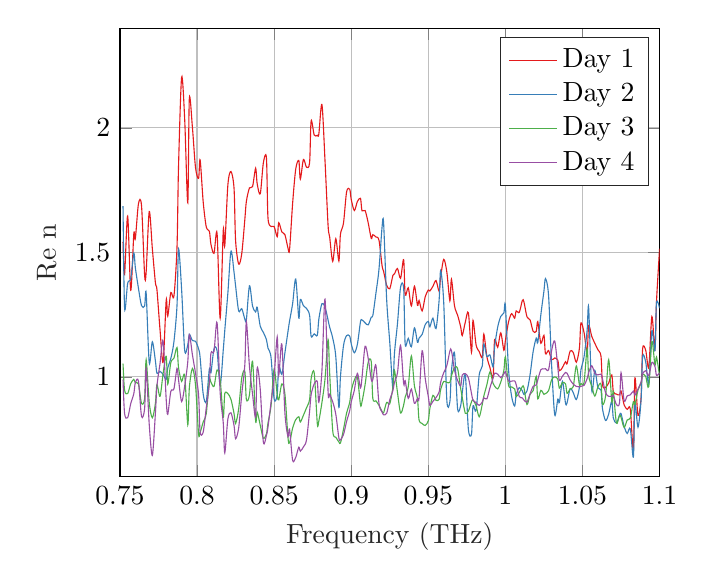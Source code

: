 % This file was created by matlab2tikz.
%
%The latest updates can be retrieved from
%  http://www.mathworks.com/matlabcentral/fileexchange/22022-matlab2tikz-matlab2tikz
%where you can also make suggestions and rate matlab2tikz.
%
\definecolor{mycolor1}{rgb}{0.894,0.102,0.11}%
\definecolor{mycolor2}{rgb}{0.216,0.494,0.722}%
\definecolor{mycolor3}{rgb}{0.302,0.686,0.29}%
\definecolor{mycolor4}{rgb}{0.596,0.306,0.639}%
\definecolor{mycolor5}{rgb}{1.0,0.498,0.0}%
\definecolor{mycolor6}{rgb}{1.0,1.0,0.2}%
\definecolor{mycolor7}{rgb}{0.651,0.337,0.157}%
\definecolor{mycolor8}{rgb}{0.969,0.506,0.749}%
%
\begin{tikzpicture}

\begin{axis}[%
xmin=0.75,
xmax=1.1,
xlabel style={font=\color{white!15!black}},
xlabel={Frequency (THz)},
ymin=0.6,
ymax=2.4,
ylabel style={font=\color{white!15!black}},
ylabel={Re n},
axis background/.style={fill=white},
xmajorgrids,
ymajorgrids,
legend style={legend cell align=left, align=left, draw=white!15!black}
]
\addplot [smooth, color=mycolor1]
  table[row sep=crcr]{%
0.752	1.542\\
0.753	1.412\\
0.755	1.646\\
0.757	1.348\\
0.759	1.575\\
0.76	1.556\\
0.762	1.695\\
0.764	1.687\\
0.766	1.409\\
0.767	1.421\\
0.769	1.664\\
0.771	1.516\\
0.773	1.378\\
0.774	1.35\\
0.776	1.189\\
0.778	1.059\\
0.78	1.308\\
0.781	1.244\\
0.783	1.339\\
0.785	1.324\\
0.787	1.52\\
0.788	1.846\\
0.79	2.203\\
0.792	2.033\\
0.794	1.699\\
0.795	2.117\\
0.797	2.002\\
0.799	1.841\\
0.801	1.797\\
0.802	1.872\\
0.804	1.702\\
0.806	1.602\\
0.808	1.585\\
0.809	1.533\\
0.811	1.496\\
0.813	1.576\\
0.815	1.236\\
0.817	1.588\\
0.818	1.527\\
0.82	1.771\\
0.822	1.825\\
0.824	1.757\\
0.825	1.548\\
0.827	1.453\\
0.829	1.495\\
0.831	1.632\\
0.832	1.705\\
0.834	1.759\\
0.836	1.764\\
0.838	1.838\\
0.839	1.776\\
0.841	1.735\\
0.843	1.859\\
0.845	1.88\\
0.846	1.64\\
0.848	1.604\\
0.85	1.604\\
0.852	1.563\\
0.853	1.619\\
0.855	1.582\\
0.857	1.571\\
0.859	1.517\\
0.86	1.511\\
0.862	1.697\\
0.864	1.834\\
0.866	1.869\\
0.867	1.794\\
0.869	1.873\\
0.871	1.842\\
0.873	1.86\\
0.874	2.028\\
0.876	1.971\\
0.878	1.97\\
0.879	1.975\\
0.881	2.094\\
0.883	1.868\\
0.885	1.607\\
0.886	1.563\\
0.888	1.464\\
0.89	1.555\\
0.892	1.465\\
0.893	1.572\\
0.895	1.618\\
0.897	1.743\\
0.899	1.754\\
0.9	1.713\\
0.902	1.668\\
0.904	1.704\\
0.906	1.717\\
0.907	1.667\\
0.909	1.668\\
0.911	1.619\\
0.913	1.556\\
0.914	1.571\\
0.916	1.562\\
0.918	1.549\\
0.92	1.447\\
0.921	1.424\\
0.923	1.368\\
0.925	1.354\\
0.927	1.407\\
0.928	1.413\\
0.93	1.435\\
0.932	1.396\\
0.934	1.471\\
0.935	1.329\\
0.937	1.358\\
0.939	1.285\\
0.941	1.364\\
0.943	1.287\\
0.944	1.307\\
0.946	1.265\\
0.948	1.322\\
0.95	1.349\\
0.951	1.345\\
0.953	1.364\\
0.955	1.387\\
0.957	1.344\\
0.958	1.4\\
0.96	1.472\\
0.962	1.422\\
0.964	1.305\\
0.965	1.392\\
0.967	1.285\\
0.969	1.248\\
0.971	1.201\\
0.972	1.166\\
0.974	1.22\\
0.976	1.257\\
0.978	1.099\\
0.979	1.227\\
0.981	1.128\\
0.983	1.102\\
0.985	1.079\\
0.986	1.172\\
0.988	1.081\\
0.99	1.037\\
0.992	0.997\\
0.993	1.15\\
0.995	1.119\\
0.997	1.177\\
0.999	1.107\\
1.0	1.146\\
1.002	1.22\\
1.004	1.254\\
1.006	1.236\\
1.007	1.265\\
1.009	1.259\\
1.011	1.307\\
1.012	1.302\\
1.014	1.241\\
1.016	1.229\\
1.018	1.183\\
1.02	1.183\\
1.021	1.222\\
1.023	1.135\\
1.025	1.167\\
1.026	1.093\\
1.028	1.106\\
1.03	1.069\\
1.032	1.076\\
1.034	1.067\\
1.035	1.025\\
1.037	1.038\\
1.039	1.061\\
1.04	1.053\\
1.042	1.104\\
1.044	1.098\\
1.046	1.059\\
1.048	1.115\\
1.049	1.217\\
1.051	1.178\\
1.053	1.098\\
1.054	1.206\\
1.056	1.163\\
1.058	1.135\\
1.06	1.109\\
1.062	1.083\\
1.063	0.967\\
1.065	0.958\\
1.067	0.976\\
1.069	1.008\\
1.07	0.941\\
1.072	0.931\\
1.074	0.928\\
1.075	0.944\\
1.077	0.888\\
1.079	0.87\\
1.081	0.871\\
1.083	0.704\\
1.084	0.996\\
1.086	0.845\\
1.088	0.917\\
1.089	1.113\\
1.091	1.107\\
1.093	1.039\\
1.095	1.242\\
1.097	1.114\\
1.098	1.302\\
1.1	1.515\\
};
\addlegendentry{Day 1}

\addplot [smooth, color=mycolor2]
  table[row sep=crcr]{%
0.752	1.686\\
0.753	1.277\\
0.755	1.376\\
0.757	1.395\\
0.759	1.497\\
0.76	1.438\\
0.762	1.356\\
0.764	1.286\\
0.766	1.285\\
0.767	1.337\\
0.769	1.057\\
0.771	1.141\\
0.773	1.064\\
0.774	1.015\\
0.776	1.022\\
0.778	1.01\\
0.78	0.99\\
0.781	1.036\\
0.783	1.074\\
0.785	1.141\\
0.787	1.286\\
0.788	1.515\\
0.79	1.351\\
0.792	1.106\\
0.794	1.129\\
0.795	1.171\\
0.797	1.146\\
0.799	1.143\\
0.801	1.113\\
0.802	1.078\\
0.804	0.931\\
0.806	0.902\\
0.808	1.033\\
0.809	1.016\\
0.811	1.113\\
0.813	1.104\\
0.815	0.966\\
0.817	1.108\\
0.818	1.187\\
0.82	1.337\\
0.822	1.505\\
0.824	1.42\\
0.825	1.366\\
0.827	1.265\\
0.829	1.274\\
0.831	1.232\\
0.832	1.229\\
0.834	1.366\\
0.836	1.285\\
0.838	1.261\\
0.839	1.28\\
0.841	1.204\\
0.843	1.179\\
0.845	1.15\\
0.846	1.116\\
0.848	1.078\\
0.85	0.911\\
0.852	0.93\\
0.853	1.045\\
0.855	1.01\\
0.857	1.097\\
0.859	1.183\\
0.86	1.224\\
0.862	1.294\\
0.864	1.393\\
0.866	1.236\\
0.867	1.311\\
0.869	1.286\\
0.871	1.275\\
0.873	1.248\\
0.874	1.163\\
0.876	1.173\\
0.878	1.167\\
0.879	1.232\\
0.881	1.294\\
0.883	1.281\\
0.885	1.228\\
0.886	1.2\\
0.888	1.156\\
0.89	1.081\\
0.892	0.877\\
0.893	0.999\\
0.895	1.126\\
0.897	1.166\\
0.899	1.164\\
0.9	1.133\\
0.902	1.097\\
0.904	1.131\\
0.906	1.221\\
0.907	1.229\\
0.909	1.217\\
0.911	1.209\\
0.913	1.24\\
0.914	1.246\\
0.916	1.335\\
0.918	1.432\\
0.92	1.601\\
0.921	1.618\\
0.923	1.309\\
0.925	1.139\\
0.927	0.955\\
0.928	1.091\\
0.93	1.214\\
0.932	1.36\\
0.934	1.356\\
0.935	1.131\\
0.937	1.155\\
0.939	1.121\\
0.941	1.197\\
0.943	1.139\\
0.944	1.156\\
0.946	1.171\\
0.948	1.21\\
0.95	1.223\\
0.951	1.201\\
0.953	1.236\\
0.955	1.194\\
0.957	1.307\\
0.958	1.427\\
0.96	1.298\\
0.962	0.908\\
0.964	0.901\\
0.965	1.023\\
0.967	1.095\\
0.969	0.872\\
0.971	0.885\\
0.972	0.936\\
0.974	1.007\\
0.976	0.789\\
0.978	0.77\\
0.979	0.884\\
0.981	0.865\\
0.983	1.008\\
0.985	1.044\\
0.986	1.132\\
0.988	1.082\\
0.99	1.088\\
0.992	1.04\\
0.993	1.12\\
0.995	1.2\\
0.997	1.243\\
0.999	1.257\\
1.0	1.286\\
1.002	1.033\\
1.004	0.923\\
1.006	0.883\\
1.007	0.929\\
1.009	0.957\\
1.011	0.944\\
1.012	0.93\\
1.014	0.944\\
1.016	1.009\\
1.018	1.102\\
1.02	1.156\\
1.021	1.138\\
1.023	1.25\\
1.025	1.345\\
1.026	1.395\\
1.028	1.327\\
1.03	1.044\\
1.032	0.848\\
1.034	0.911\\
1.035	0.897\\
1.037	0.982\\
1.039	0.894\\
1.04	0.896\\
1.042	0.953\\
1.044	0.937\\
1.046	0.909\\
1.048	0.958\\
1.049	1.029\\
1.051	1.08\\
1.053	1.187\\
1.054	1.278\\
1.056	0.946\\
1.058	1.026\\
1.06	0.957\\
1.062	0.947\\
1.063	0.871\\
1.065	0.825\\
1.067	0.851\\
1.069	0.903\\
1.07	0.835\\
1.072	0.815\\
1.074	0.846\\
1.075	0.853\\
1.077	0.801\\
1.079	0.773\\
1.081	0.792\\
1.083	0.678\\
1.084	0.895\\
1.086	0.798\\
1.088	0.908\\
1.089	1.082\\
1.091	1.06\\
1.093	0.973\\
1.095	1.185\\
1.097	1.105\\
1.098	1.298\\
1.1	1.276\\
};
\addlegendentry{Day 2}

\addplot [smooth, color=mycolor3]
  table[row sep=crcr]{%
0.752	1.053\\
0.753	0.947\\
0.755	0.933\\
0.757	0.973\\
0.759	0.99\\
0.76	0.976\\
0.762	0.972\\
0.764	0.894\\
0.766	0.914\\
0.767	1.069\\
0.769	0.897\\
0.771	0.836\\
0.773	0.894\\
0.774	0.969\\
0.776	0.922\\
0.778	1.014\\
0.78	1.083\\
0.781	0.971\\
0.783	1.058\\
0.785	1.075\\
0.787	1.118\\
0.788	1.037\\
0.79	0.982\\
0.792	1.005\\
0.794	0.808\\
0.795	0.956\\
0.797	1.034\\
0.799	0.968\\
0.801	0.772\\
0.802	0.777\\
0.804	0.819\\
0.806	0.854\\
0.808	0.988\\
0.809	0.979\\
0.811	0.962\\
0.813	1.028\\
0.815	0.989\\
0.817	0.838\\
0.818	0.933\\
0.82	0.933\\
0.822	0.91\\
0.824	0.853\\
0.825	0.813\\
0.827	0.872\\
0.829	0.996\\
0.831	1.023\\
0.832	0.909\\
0.834	0.928\\
0.836	1.063\\
0.838	0.824\\
0.839	0.859\\
0.841	0.806\\
0.843	0.754\\
0.845	0.771\\
0.846	0.814\\
0.848	0.884\\
0.85	1.032\\
0.852	0.928\\
0.853	0.908\\
0.855	0.972\\
0.857	0.931\\
0.859	0.756\\
0.86	0.735\\
0.862	0.795\\
0.864	0.828\\
0.866	0.84\\
0.867	0.819\\
0.869	0.846\\
0.871	0.876\\
0.873	0.909\\
0.874	0.993\\
0.876	1.016\\
0.878	0.813\\
0.879	0.823\\
0.881	0.897\\
0.883	0.991\\
0.885	1.15\\
0.886	1.018\\
0.888	0.784\\
0.89	0.758\\
0.892	0.739\\
0.893	0.734\\
0.895	0.79\\
0.897	0.855\\
0.899	0.897\\
0.9	0.943\\
0.902	0.987\\
0.904	1.0\\
0.906	0.888\\
0.907	0.9\\
0.909	0.969\\
0.911	1.059\\
0.913	1.061\\
0.914	0.914\\
0.916	0.904\\
0.918	0.886\\
0.92	0.861\\
0.921	0.856\\
0.923	0.898\\
0.925	0.892\\
0.927	0.957\\
0.928	1.027\\
0.93	0.938\\
0.932	0.855\\
0.934	0.887\\
0.935	0.919\\
0.937	0.961\\
0.939	1.084\\
0.941	0.964\\
0.943	0.912\\
0.944	0.827\\
0.946	0.813\\
0.948	0.805\\
0.95	0.824\\
0.951	0.873\\
0.953	0.926\\
0.955	0.906\\
0.957	0.91\\
0.958	0.949\\
0.96	0.982\\
0.962	0.978\\
0.964	0.978\\
0.965	1.004\\
0.967	1.038\\
0.969	1.033\\
0.971	0.953\\
0.972	0.918\\
0.974	0.854\\
0.976	0.863\\
0.978	0.9\\
0.979	0.908\\
0.981	0.884\\
0.983	0.84\\
0.985	0.89\\
0.986	0.923\\
0.988	0.969\\
0.99	1.02\\
0.992	0.974\\
0.993	0.963\\
0.995	0.952\\
0.997	0.979\\
0.999	1.026\\
1.0	1.081\\
1.002	0.967\\
1.004	0.96\\
1.006	0.952\\
1.007	0.921\\
1.009	0.937\\
1.011	0.961\\
1.012	0.958\\
1.014	0.889\\
1.016	0.93\\
1.018	0.945\\
1.02	1.002\\
1.021	0.912\\
1.023	0.946\\
1.025	0.93\\
1.026	0.933\\
1.028	0.945\\
1.03	0.989\\
1.032	1.0\\
1.034	0.991\\
1.035	0.955\\
1.037	0.977\\
1.039	0.972\\
1.04	0.934\\
1.042	0.952\\
1.044	0.961\\
1.046	1.044\\
1.048	0.968\\
1.049	0.974\\
1.051	0.977\\
1.053	1.114\\
1.054	1.006\\
1.056	0.963\\
1.058	0.923\\
1.06	0.96\\
1.062	0.971\\
1.063	0.89\\
1.065	0.924\\
1.067	1.069\\
1.069	0.9\\
1.07	0.943\\
1.072	0.815\\
1.074	0.846\\
1.075	0.838\\
1.077	0.797\\
1.079	0.827\\
1.081	0.835\\
1.083	0.901\\
1.084	0.889\\
1.086	0.947\\
1.088	0.976\\
1.089	1.009\\
1.091	1.002\\
1.093	0.961\\
1.095	1.142\\
1.097	1.047\\
1.098	1.08\\
1.1	1.003\\
};
\addlegendentry{Day 3}

\addplot [smooth, color=mycolor4]
  table[row sep=crcr]{%
0.752	0.989\\
0.753	0.853\\
0.755	0.836\\
0.757	0.893\\
0.759	0.933\\
0.76	0.978\\
0.762	0.983\\
0.764	0.842\\
0.766	0.873\\
0.767	1.035\\
0.769	0.809\\
0.771	0.685\\
0.773	0.855\\
0.774	0.964\\
0.776	1.054\\
0.778	1.144\\
0.78	0.909\\
0.781	0.85\\
0.783	0.942\\
0.785	0.952\\
0.787	1.034\\
0.788	0.989\\
0.79	0.901\\
0.792	0.964\\
0.794	1.061\\
0.795	1.17\\
0.797	1.089\\
0.799	1.015\\
0.801	0.929\\
0.802	0.779\\
0.804	0.779\\
0.806	0.877\\
0.808	0.974\\
0.809	1.095\\
0.811	1.102\\
0.813	1.217\\
0.815	0.937\\
0.817	0.816\\
0.818	0.695\\
0.82	0.831\\
0.822	0.856\\
0.824	0.805\\
0.825	0.752\\
0.827	0.795\\
0.829	0.931\\
0.831	1.049\\
0.832	1.221\\
0.834	1.042\\
0.836	0.932\\
0.838	0.839\\
0.839	1.036\\
0.841	0.95\\
0.843	0.739\\
0.845	0.765\\
0.846	0.798\\
0.848	0.898\\
0.85	1.0\\
0.852	1.161\\
0.853	1.007\\
0.855	1.132\\
0.857	0.855\\
0.859	0.76\\
0.86	0.791\\
0.862	0.665\\
0.864	0.677\\
0.866	0.718\\
0.867	0.702\\
0.869	0.719\\
0.871	0.747\\
0.873	0.862\\
0.874	0.929\\
0.876	0.972\\
0.878	0.981\\
0.879	0.898\\
0.881	1.024\\
0.883	1.312\\
0.885	0.94\\
0.886	0.93\\
0.888	0.9\\
0.89	0.85\\
0.892	0.755\\
0.893	0.747\\
0.895	0.769\\
0.897	0.821\\
0.899	0.864\\
0.9	0.9\\
0.902	0.946\\
0.904	1.014\\
0.906	0.956\\
0.907	0.998\\
0.909	1.123\\
0.911	1.075\\
0.913	0.99\\
0.914	0.989\\
0.916	1.047\\
0.918	0.893\\
0.92	0.859\\
0.921	0.848\\
0.923	0.854\\
0.925	0.908\\
0.927	0.944\\
0.928	0.977\\
0.93	1.016\\
0.932	1.127\\
0.934	0.973\\
0.935	0.985\\
0.937	0.914\\
0.939	0.951\\
0.941	0.894\\
0.943	0.914\\
0.944	0.916\\
0.946	1.105\\
0.948	0.994\\
0.95	0.921\\
0.951	0.886\\
0.953	0.902\\
0.955	0.917\\
0.957	0.939\\
0.958	0.978\\
0.96	1.017\\
0.962	1.045\\
0.964	1.104\\
0.965	1.106\\
0.967	1.027\\
0.969	0.986\\
0.971	0.964\\
0.972	1.007\\
0.974	1.013\\
0.976	0.996\\
0.978	0.934\\
0.979	0.906\\
0.981	0.896\\
0.983	0.886\\
0.985	0.899\\
0.986	0.916\\
0.988	0.912\\
0.99	0.957\\
0.992	0.995\\
0.993	1.015\\
0.995	1.011\\
0.997	0.997\\
0.999	1.012\\
1.0	1.021\\
1.002	0.984\\
1.004	0.983\\
1.006	0.984\\
1.007	0.969\\
1.009	0.921\\
1.011	0.916\\
1.012	0.907\\
1.014	0.899\\
1.016	0.932\\
1.018	0.962\\
1.02	0.968\\
1.021	0.988\\
1.023	1.029\\
1.025	1.032\\
1.026	1.033\\
1.028	1.029\\
1.03	1.106\\
1.032	1.144\\
1.034	1.038\\
1.035	0.986\\
1.037	1.003\\
1.039	1.018\\
1.04	1.015\\
1.042	0.988\\
1.044	0.971\\
1.046	0.962\\
1.048	0.96\\
1.049	0.962\\
1.051	0.966\\
1.053	0.993\\
1.054	1.017\\
1.056	1.045\\
1.058	1.015\\
1.06	1.008\\
1.062	1.011\\
1.063	0.991\\
1.065	0.936\\
1.067	0.922\\
1.069	0.922\\
1.07	0.926\\
1.072	0.889\\
1.074	0.895\\
1.075	1.017\\
1.077	0.904\\
1.079	0.924\\
1.081	0.928\\
1.083	0.943\\
1.084	0.927\\
1.086	0.951\\
1.088	0.98\\
1.089	1.012\\
1.091	1.025\\
1.093	1.005\\
1.095	1.058\\
1.097	1.042\\
1.098	1.006\\
1.1	1.016\\
};
\addlegendentry{Day 4}

\end{axis}
\end{tikzpicture}%
